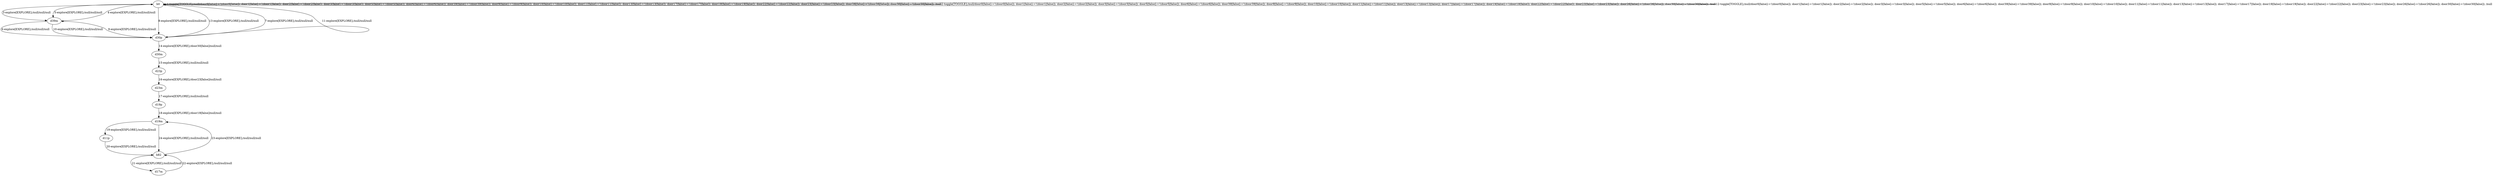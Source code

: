 # Total number of goals covered by this test: 3
# d17m --> b82
# d11p --> b82
# b82 --> d19m

digraph g {
"b0" -> "b0" [label = "1-toggle[TOGGLE];/null/door0[false]:=!(door0[false]); door1[false]:=!(door1[false]); door2[false]:=!(door2[false]); door3[false]:=!(door3[false]); door5[false]:=!(door5[false]); door6[false]:=!(door6[false]); door39[false]:=!(door39[false]); door9[false]:=!(door9[false]); door10[false]:=!(door10[false]); door11[false]:=!(door11[false]); door13[false]:=!(door13[false]); door17[false]:=!(door17[false]); door19[false]:=!(door19[false]); door22[false]:=!(door22[false]); door23[false]:=!(door23[false]); door26[false]:=!(door26[false]); door30[false]:=!(door30[false]); /null"];
"b0" -> "b0" [label = "2-toggle[TOGGLE];/null/door0[false]:=!(door0[false]); door1[false]:=!(door1[false]); door2[false]:=!(door2[false]); door3[false]:=!(door3[false]); door5[false]:=!(door5[false]); door6[false]:=!(door6[false]); door39[false]:=!(door39[false]); door9[false]:=!(door9[false]); door10[false]:=!(door10[false]); door11[false]:=!(door11[false]); door13[false]:=!(door13[false]); door17[false]:=!(door17[false]); door19[false]:=!(door19[false]); door22[false]:=!(door22[false]); door23[false]:=!(door23[false]); door26[false]:=!(door26[false]); door30[false]:=!(door30[false]); /null"];
"b0" -> "d39m" [label = "3-explore[EXPLORE];/null/null/null"];
"d39m" -> "b0" [label = "4-explore[EXPLORE];/null/null/null"];
"b0" -> "d39m" [label = "5-explore[EXPLORE];/null/null/null"];
"d39m" -> "d30p" [label = "6-explore[EXPLORE];/null/null/null"];
"d30p" -> "b0" [label = "7-explore[EXPLORE];/null/null/null"];
"b0" -> "d30p" [label = "8-explore[EXPLORE];/null/null/null"];
"d30p" -> "d39m" [label = "9-explore[EXPLORE];/null/null/null"];
"d39m" -> "d30p" [label = "10-explore[EXPLORE];/null/null/null"];
"d30p" -> "b0" [label = "11-explore[EXPLORE];/null/null/null"];
"b0" -> "b0" [label = "12-toggle[TOGGLE];/null/door0[false]:=!(door0[false]); door1[false]:=!(door1[false]); door2[false]:=!(door2[false]); door3[false]:=!(door3[false]); door5[false]:=!(door5[false]); door6[false]:=!(door6[false]); door39[false]:=!(door39[false]); door9[false]:=!(door9[false]); door10[false]:=!(door10[false]); door11[false]:=!(door11[false]); door13[false]:=!(door13[false]); door17[false]:=!(door17[false]); door19[false]:=!(door19[false]); door22[false]:=!(door22[false]); door23[false]:=!(door23[false]); door26[false]:=!(door26[false]); door30[false]:=!(door30[false]); /null"];
"b0" -> "d30p" [label = "13-explore[EXPLORE];/null/null/null"];
"d30p" -> "d30m" [label = "14-explore[EXPLORE];/door30[false]/null/null"];
"d30m" -> "d23p" [label = "15-explore[EXPLORE];/null/null/null"];
"d23p" -> "d23m" [label = "16-explore[EXPLORE];/door23[false]/null/null"];
"d23m" -> "d19p" [label = "17-explore[EXPLORE];/null/null/null"];
"d19p" -> "d19m" [label = "18-explore[EXPLORE];/door19[false]/null/null"];
"d19m" -> "d11p" [label = "19-explore[EXPLORE];/null/null/null"];
"d11p" -> "b82" [label = "20-explore[EXPLORE];/null/null/null"];
"b82" -> "d17m" [label = "21-explore[EXPLORE];/null/null/null"];
"d17m" -> "b82" [label = "22-explore[EXPLORE];/null/null/null"];
"b82" -> "d19m" [label = "23-explore[EXPLORE];/null/null/null"];
"d19m" -> "b82" [label = "24-explore[EXPLORE];/null/null/null"];
}